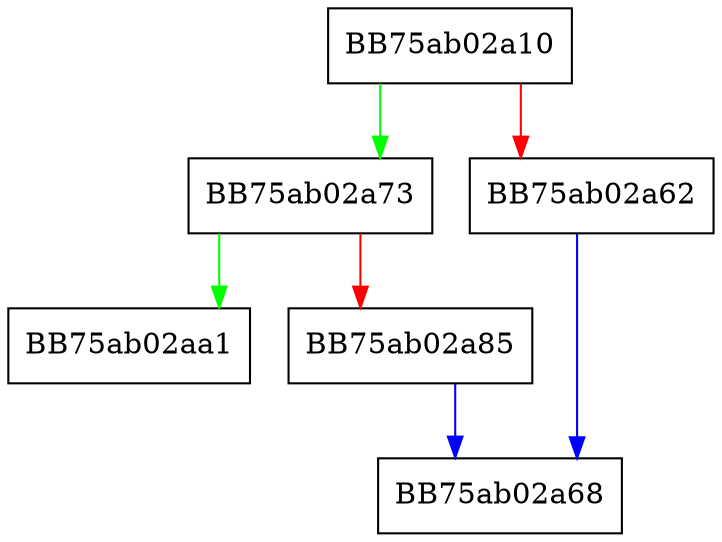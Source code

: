 digraph generic_reader {
  node [shape="box"];
  graph [splines=ortho];
  BB75ab02a10 -> BB75ab02a73 [color="green"];
  BB75ab02a10 -> BB75ab02a62 [color="red"];
  BB75ab02a62 -> BB75ab02a68 [color="blue"];
  BB75ab02a73 -> BB75ab02aa1 [color="green"];
  BB75ab02a73 -> BB75ab02a85 [color="red"];
  BB75ab02a85 -> BB75ab02a68 [color="blue"];
}
